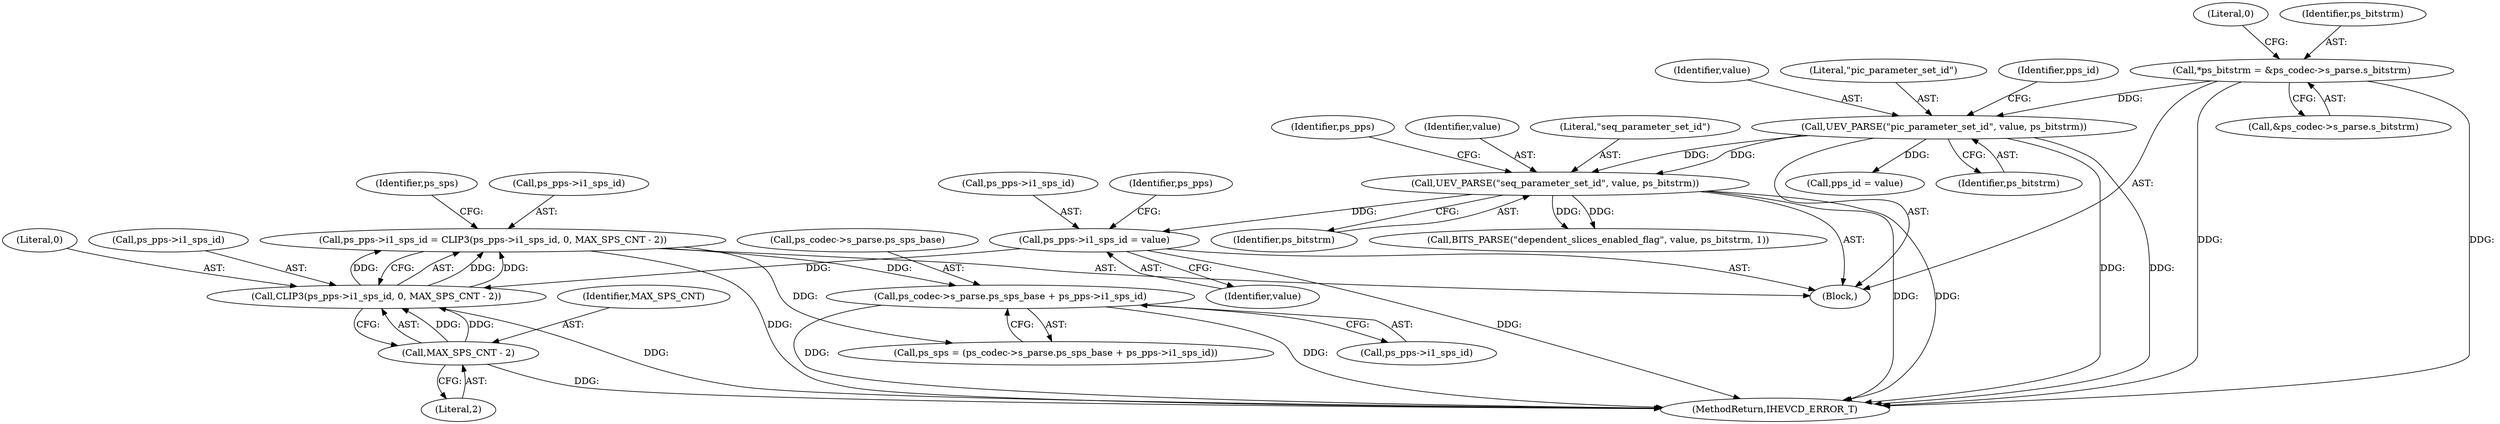 digraph "0_Android_ebaa71da6362c497310377df509651974401d258@pointer" {
"1000203" [label="(Call,ps_codec->s_parse.ps_sps_base + ps_pps->i1_sps_id)"];
"1000189" [label="(Call,ps_pps->i1_sps_id = CLIP3(ps_pps->i1_sps_id, 0, MAX_SPS_CNT - 2))"];
"1000193" [label="(Call,CLIP3(ps_pps->i1_sps_id, 0, MAX_SPS_CNT - 2))"];
"1000184" [label="(Call,ps_pps->i1_sps_id = value)"];
"1000180" [label="(Call,UEV_PARSE(\"seq_parameter_set_id\", value, ps_bitstrm))"];
"1000138" [label="(Call,UEV_PARSE(\"pic_parameter_set_id\", value, ps_bitstrm))"];
"1000122" [label="(Call,*ps_bitstrm = &ps_codec->s_parse.s_bitstrm)"];
"1000198" [label="(Call,MAX_SPS_CNT - 2)"];
"1000204" [label="(Call,ps_codec->s_parse.ps_sps_base)"];
"1000209" [label="(Call,ps_pps->i1_sps_id)"];
"1000221" [label="(Call,BITS_PARSE(\"dependent_slices_enabled_flag\", value, ps_bitstrm, 1))"];
"1000186" [label="(Identifier,ps_pps)"];
"1000132" [label="(Literal,0)"];
"1000123" [label="(Identifier,ps_bitstrm)"];
"1000188" [label="(Identifier,value)"];
"1000193" [label="(Call,CLIP3(ps_pps->i1_sps_id, 0, MAX_SPS_CNT - 2))"];
"1000200" [label="(Literal,2)"];
"1000189" [label="(Call,ps_pps->i1_sps_id = CLIP3(ps_pps->i1_sps_id, 0, MAX_SPS_CNT - 2))"];
"1000182" [label="(Identifier,value)"];
"1000185" [label="(Call,ps_pps->i1_sps_id)"];
"1000139" [label="(Literal,\"pic_parameter_set_id\")"];
"1000191" [label="(Identifier,ps_pps)"];
"1000142" [label="(Call,pps_id = value)"];
"1000979" [label="(MethodReturn,IHEVCD_ERROR_T)"];
"1000110" [label="(Block,)"];
"1000202" [label="(Identifier,ps_sps)"];
"1000203" [label="(Call,ps_codec->s_parse.ps_sps_base + ps_pps->i1_sps_id)"];
"1000181" [label="(Literal,\"seq_parameter_set_id\")"];
"1000124" [label="(Call,&ps_codec->s_parse.s_bitstrm)"];
"1000199" [label="(Identifier,MAX_SPS_CNT)"];
"1000143" [label="(Identifier,pps_id)"];
"1000197" [label="(Literal,0)"];
"1000141" [label="(Identifier,ps_bitstrm)"];
"1000184" [label="(Call,ps_pps->i1_sps_id = value)"];
"1000122" [label="(Call,*ps_bitstrm = &ps_codec->s_parse.s_bitstrm)"];
"1000190" [label="(Call,ps_pps->i1_sps_id)"];
"1000180" [label="(Call,UEV_PARSE(\"seq_parameter_set_id\", value, ps_bitstrm))"];
"1000198" [label="(Call,MAX_SPS_CNT - 2)"];
"1000138" [label="(Call,UEV_PARSE(\"pic_parameter_set_id\", value, ps_bitstrm))"];
"1000201" [label="(Call,ps_sps = (ps_codec->s_parse.ps_sps_base + ps_pps->i1_sps_id))"];
"1000194" [label="(Call,ps_pps->i1_sps_id)"];
"1000183" [label="(Identifier,ps_bitstrm)"];
"1000140" [label="(Identifier,value)"];
"1000203" -> "1000201"  [label="AST: "];
"1000203" -> "1000209"  [label="CFG: "];
"1000204" -> "1000203"  [label="AST: "];
"1000209" -> "1000203"  [label="AST: "];
"1000201" -> "1000203"  [label="CFG: "];
"1000203" -> "1000979"  [label="DDG: "];
"1000203" -> "1000979"  [label="DDG: "];
"1000189" -> "1000203"  [label="DDG: "];
"1000189" -> "1000110"  [label="AST: "];
"1000189" -> "1000193"  [label="CFG: "];
"1000190" -> "1000189"  [label="AST: "];
"1000193" -> "1000189"  [label="AST: "];
"1000202" -> "1000189"  [label="CFG: "];
"1000189" -> "1000979"  [label="DDG: "];
"1000193" -> "1000189"  [label="DDG: "];
"1000193" -> "1000189"  [label="DDG: "];
"1000193" -> "1000189"  [label="DDG: "];
"1000189" -> "1000201"  [label="DDG: "];
"1000193" -> "1000198"  [label="CFG: "];
"1000194" -> "1000193"  [label="AST: "];
"1000197" -> "1000193"  [label="AST: "];
"1000198" -> "1000193"  [label="AST: "];
"1000193" -> "1000979"  [label="DDG: "];
"1000184" -> "1000193"  [label="DDG: "];
"1000198" -> "1000193"  [label="DDG: "];
"1000198" -> "1000193"  [label="DDG: "];
"1000184" -> "1000110"  [label="AST: "];
"1000184" -> "1000188"  [label="CFG: "];
"1000185" -> "1000184"  [label="AST: "];
"1000188" -> "1000184"  [label="AST: "];
"1000191" -> "1000184"  [label="CFG: "];
"1000184" -> "1000979"  [label="DDG: "];
"1000180" -> "1000184"  [label="DDG: "];
"1000180" -> "1000110"  [label="AST: "];
"1000180" -> "1000183"  [label="CFG: "];
"1000181" -> "1000180"  [label="AST: "];
"1000182" -> "1000180"  [label="AST: "];
"1000183" -> "1000180"  [label="AST: "];
"1000186" -> "1000180"  [label="CFG: "];
"1000180" -> "1000979"  [label="DDG: "];
"1000180" -> "1000979"  [label="DDG: "];
"1000138" -> "1000180"  [label="DDG: "];
"1000138" -> "1000180"  [label="DDG: "];
"1000180" -> "1000221"  [label="DDG: "];
"1000180" -> "1000221"  [label="DDG: "];
"1000138" -> "1000110"  [label="AST: "];
"1000138" -> "1000141"  [label="CFG: "];
"1000139" -> "1000138"  [label="AST: "];
"1000140" -> "1000138"  [label="AST: "];
"1000141" -> "1000138"  [label="AST: "];
"1000143" -> "1000138"  [label="CFG: "];
"1000138" -> "1000979"  [label="DDG: "];
"1000138" -> "1000979"  [label="DDG: "];
"1000122" -> "1000138"  [label="DDG: "];
"1000138" -> "1000142"  [label="DDG: "];
"1000122" -> "1000110"  [label="AST: "];
"1000122" -> "1000124"  [label="CFG: "];
"1000123" -> "1000122"  [label="AST: "];
"1000124" -> "1000122"  [label="AST: "];
"1000132" -> "1000122"  [label="CFG: "];
"1000122" -> "1000979"  [label="DDG: "];
"1000122" -> "1000979"  [label="DDG: "];
"1000198" -> "1000200"  [label="CFG: "];
"1000199" -> "1000198"  [label="AST: "];
"1000200" -> "1000198"  [label="AST: "];
"1000198" -> "1000979"  [label="DDG: "];
}
